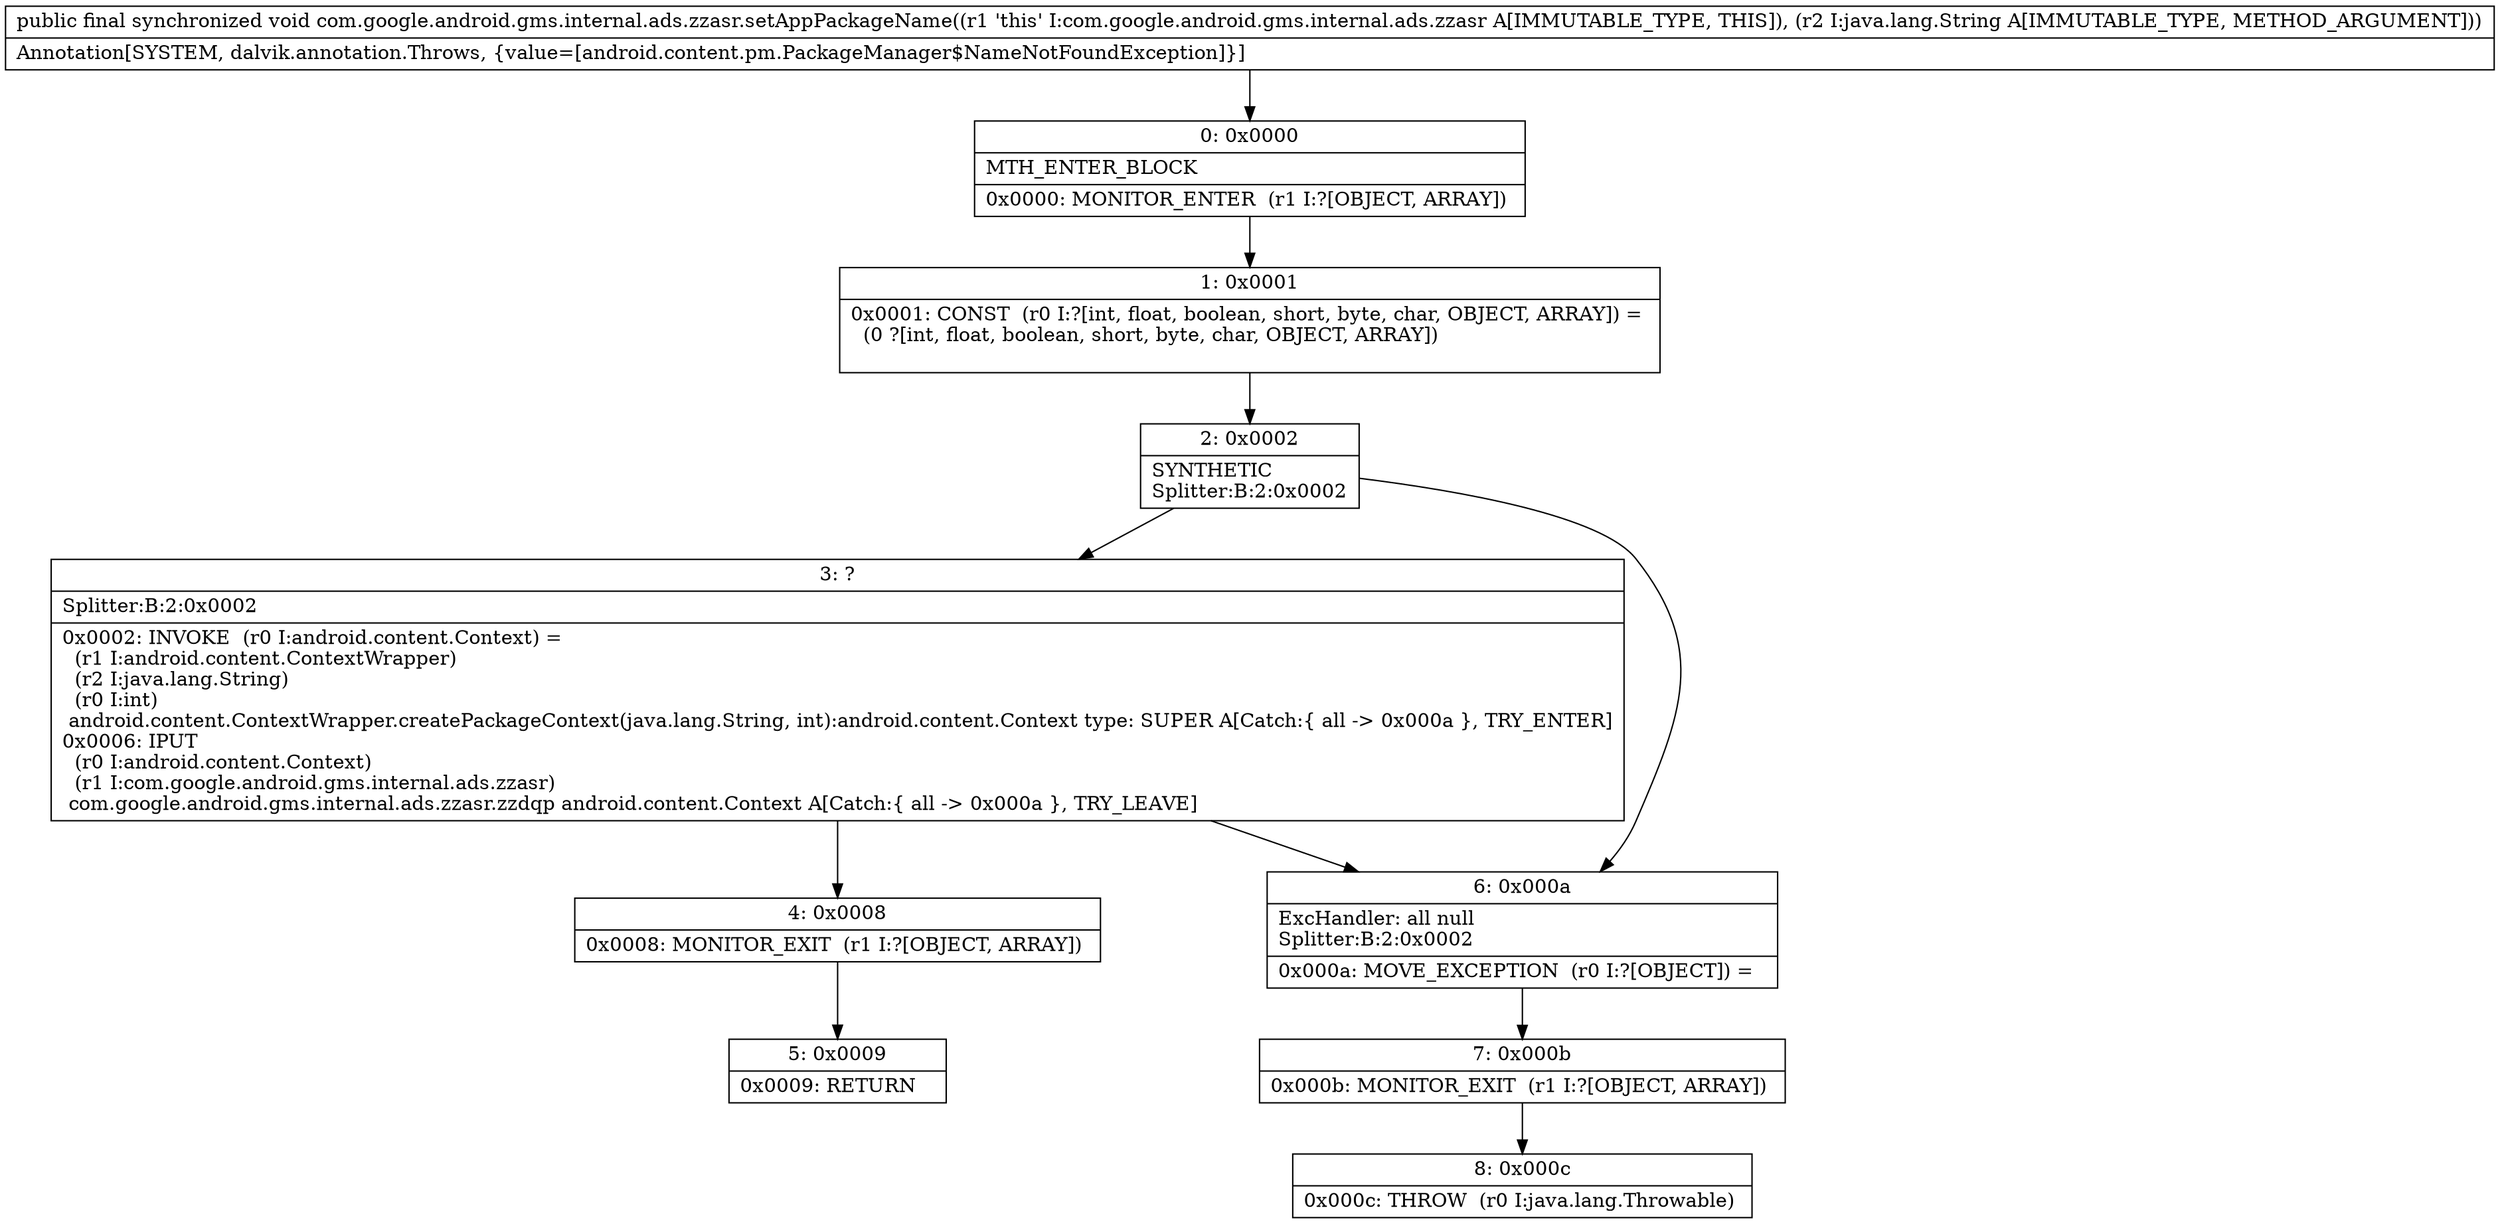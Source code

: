 digraph "CFG forcom.google.android.gms.internal.ads.zzasr.setAppPackageName(Ljava\/lang\/String;)V" {
Node_0 [shape=record,label="{0\:\ 0x0000|MTH_ENTER_BLOCK\l|0x0000: MONITOR_ENTER  (r1 I:?[OBJECT, ARRAY]) \l}"];
Node_1 [shape=record,label="{1\:\ 0x0001|0x0001: CONST  (r0 I:?[int, float, boolean, short, byte, char, OBJECT, ARRAY]) = \l  (0 ?[int, float, boolean, short, byte, char, OBJECT, ARRAY])\l \l}"];
Node_2 [shape=record,label="{2\:\ 0x0002|SYNTHETIC\lSplitter:B:2:0x0002\l}"];
Node_3 [shape=record,label="{3\:\ ?|Splitter:B:2:0x0002\l|0x0002: INVOKE  (r0 I:android.content.Context) = \l  (r1 I:android.content.ContextWrapper)\l  (r2 I:java.lang.String)\l  (r0 I:int)\l android.content.ContextWrapper.createPackageContext(java.lang.String, int):android.content.Context type: SUPER A[Catch:\{ all \-\> 0x000a \}, TRY_ENTER]\l0x0006: IPUT  \l  (r0 I:android.content.Context)\l  (r1 I:com.google.android.gms.internal.ads.zzasr)\l com.google.android.gms.internal.ads.zzasr.zzdqp android.content.Context A[Catch:\{ all \-\> 0x000a \}, TRY_LEAVE]\l}"];
Node_4 [shape=record,label="{4\:\ 0x0008|0x0008: MONITOR_EXIT  (r1 I:?[OBJECT, ARRAY]) \l}"];
Node_5 [shape=record,label="{5\:\ 0x0009|0x0009: RETURN   \l}"];
Node_6 [shape=record,label="{6\:\ 0x000a|ExcHandler: all null\lSplitter:B:2:0x0002\l|0x000a: MOVE_EXCEPTION  (r0 I:?[OBJECT]) =  \l}"];
Node_7 [shape=record,label="{7\:\ 0x000b|0x000b: MONITOR_EXIT  (r1 I:?[OBJECT, ARRAY]) \l}"];
Node_8 [shape=record,label="{8\:\ 0x000c|0x000c: THROW  (r0 I:java.lang.Throwable) \l}"];
MethodNode[shape=record,label="{public final synchronized void com.google.android.gms.internal.ads.zzasr.setAppPackageName((r1 'this' I:com.google.android.gms.internal.ads.zzasr A[IMMUTABLE_TYPE, THIS]), (r2 I:java.lang.String A[IMMUTABLE_TYPE, METHOD_ARGUMENT]))  | Annotation[SYSTEM, dalvik.annotation.Throws, \{value=[android.content.pm.PackageManager$NameNotFoundException]\}]\l}"];
MethodNode -> Node_0;
Node_0 -> Node_1;
Node_1 -> Node_2;
Node_2 -> Node_3;
Node_2 -> Node_6;
Node_3 -> Node_4;
Node_3 -> Node_6;
Node_4 -> Node_5;
Node_6 -> Node_7;
Node_7 -> Node_8;
}

